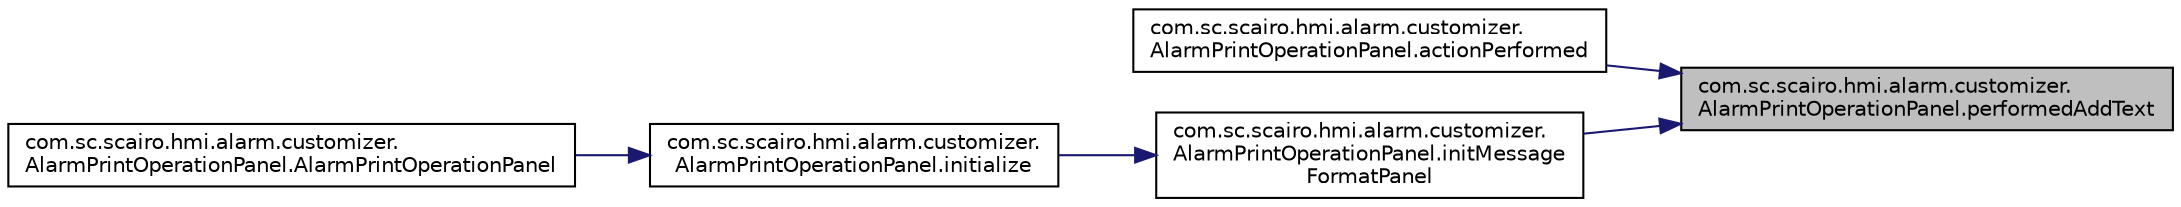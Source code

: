 digraph "com.sc.scairo.hmi.alarm.customizer.AlarmPrintOperationPanel.performedAddText"
{
 // LATEX_PDF_SIZE
  edge [fontname="Helvetica",fontsize="10",labelfontname="Helvetica",labelfontsize="10"];
  node [fontname="Helvetica",fontsize="10",shape=record];
  rankdir="RL";
  Node1 [label="com.sc.scairo.hmi.alarm.customizer.\lAlarmPrintOperationPanel.performedAddText",height=0.2,width=0.4,color="black", fillcolor="grey75", style="filled", fontcolor="black",tooltip=" "];
  Node1 -> Node2 [dir="back",color="midnightblue",fontsize="10",style="solid",fontname="Helvetica"];
  Node2 [label="com.sc.scairo.hmi.alarm.customizer.\lAlarmPrintOperationPanel.actionPerformed",height=0.2,width=0.4,color="black", fillcolor="white", style="filled",URL="$classcom_1_1sc_1_1scairo_1_1hmi_1_1alarm_1_1customizer_1_1_alarm_print_operation_panel.html#a066cde568eb5cc4e2c201b3608e0de49",tooltip=" "];
  Node1 -> Node3 [dir="back",color="midnightblue",fontsize="10",style="solid",fontname="Helvetica"];
  Node3 [label="com.sc.scairo.hmi.alarm.customizer.\lAlarmPrintOperationPanel.initMessage\lFormatPanel",height=0.2,width=0.4,color="black", fillcolor="white", style="filled",URL="$classcom_1_1sc_1_1scairo_1_1hmi_1_1alarm_1_1customizer_1_1_alarm_print_operation_panel.html#a6d0bca27d8878d09f5a05418627bb99c",tooltip=" "];
  Node3 -> Node4 [dir="back",color="midnightblue",fontsize="10",style="solid",fontname="Helvetica"];
  Node4 [label="com.sc.scairo.hmi.alarm.customizer.\lAlarmPrintOperationPanel.initialize",height=0.2,width=0.4,color="black", fillcolor="white", style="filled",URL="$classcom_1_1sc_1_1scairo_1_1hmi_1_1alarm_1_1customizer_1_1_alarm_print_operation_panel.html#ae7f2d052039f039839beb8b620af798b",tooltip=" "];
  Node4 -> Node5 [dir="back",color="midnightblue",fontsize="10",style="solid",fontname="Helvetica"];
  Node5 [label="com.sc.scairo.hmi.alarm.customizer.\lAlarmPrintOperationPanel.AlarmPrintOperationPanel",height=0.2,width=0.4,color="black", fillcolor="white", style="filled",URL="$classcom_1_1sc_1_1scairo_1_1hmi_1_1alarm_1_1customizer_1_1_alarm_print_operation_panel.html#a7e2762b88cbf33d003e6300f431320b1",tooltip=" "];
}
